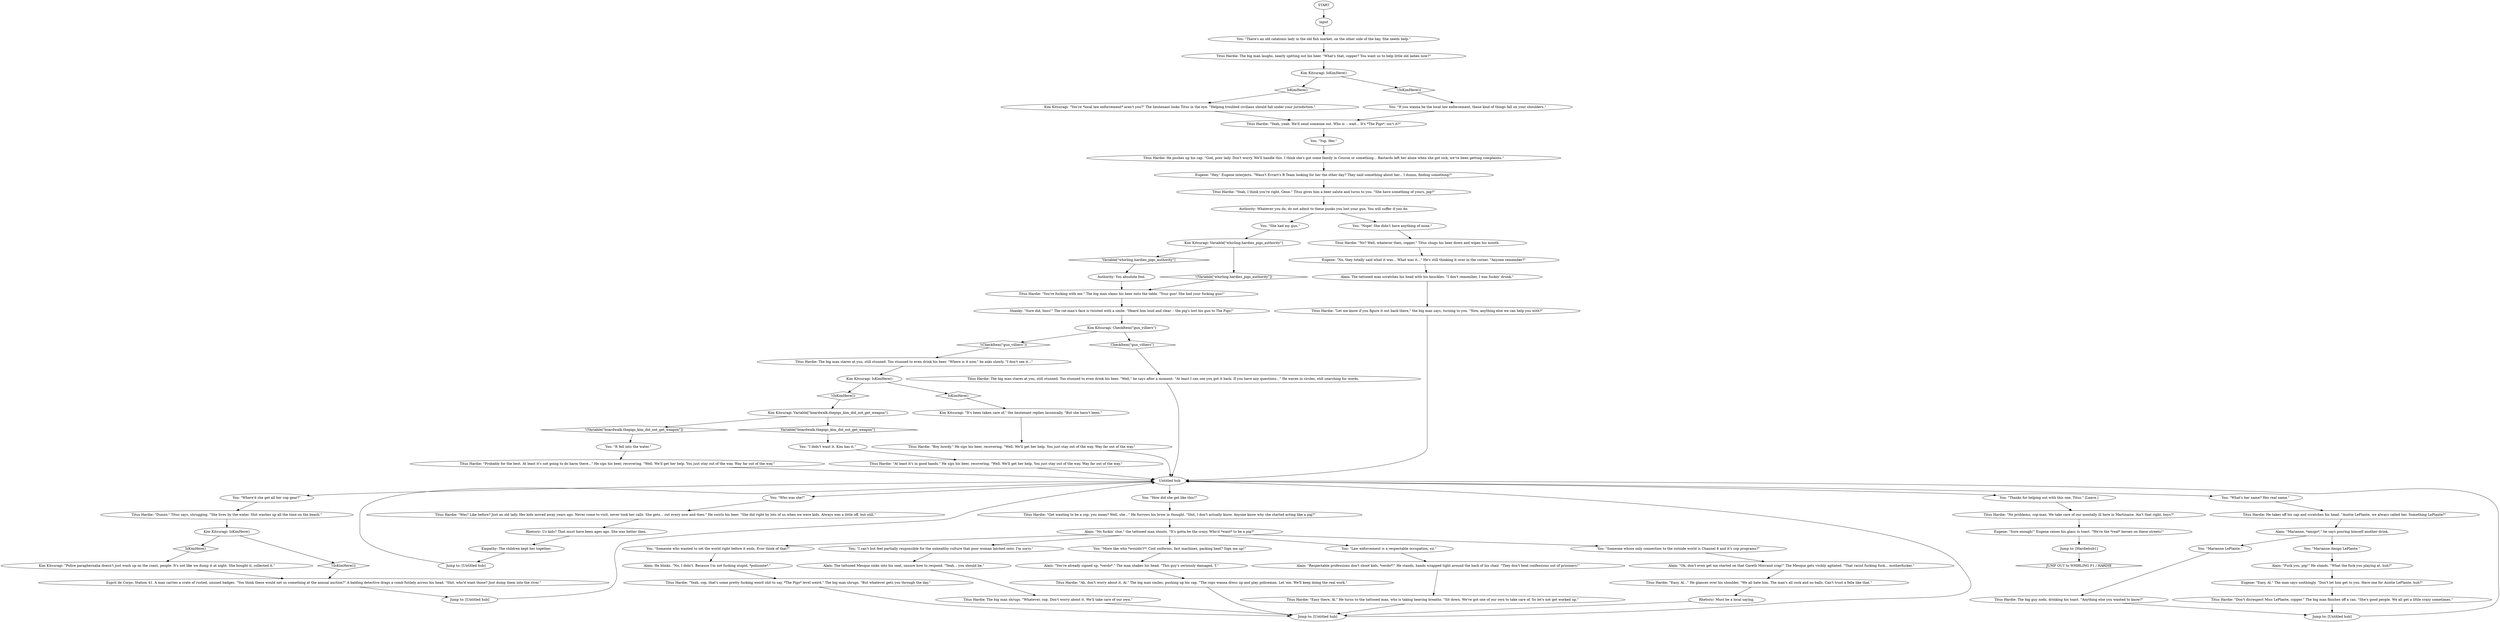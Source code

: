 # WHIRLING F1 / ADDITIONAL CONTENT
# * The Pigs
#* Working class husband.
# ==================================================
digraph G {
	  0 [label="START"];
	  1 [label="input"];
	  2 [label="Kim Kitsuragi: \"You're *local law enforcement* aren't you?\" The lieutenant looks Titus in the eye. \"Helping troubled civilians should fall under your jurisdiction.\""];
	  3 [label="Titus Hardie: \"Yeah, I think you're right, Gene.\" Titus gives him a beer salute and turns to you. \"She have something of yours, pig?\""];
	  4 [label="You: \"Law enforcement is a respectable occupation, sir.\""];
	  5 [label="Titus Hardie: \"Was? Like before? Just an old lady. Her kids moved away years ago. Never come to visit, never took her calls. She gets... out every now and then.\" He swirls his beer. \"She did right by lots of us when we were kids. Always was a little off, but still.\""];
	  6 [label="You: \"It fell into the water.\""];
	  7 [label="Titus Hardie: The big man shrugs. \"Whatever, cop. Don't worry about it. We'll take care of our own.\""];
	  8 [label="Titus Hardie: The big man laughs, nearly spitting out his beer. \"What's that, copper? You want us to help little old ladies now?\""];
	  9 [label="You: \"Yup. Her.\""];
	  10 [label="Titus Hardie: \"Boy howdy.\" He sips his beer, recovering. \"Well. We'll get her help. You just stay out of the way. Way far out of the way.\""];
	  11 [label="You: \"Where'd she get all her cop gear?\""];
	  12 [label="Eugene: \"No, they totally said what it was... What was it...\" He's still thinking it over in the corner. \"Anyone remember?\""];
	  13 [label="Alain: The tattooed man scratches his head with his knuckles. \"I don't remember, I was fuckin' drunk.\""];
	  14 [label="Titus Hardie: He takes off his cap and scratches his head. \"Auntie LePlante, we always called her. Something LePlante?\""];
	  15 [label="Alain: \"Respectable professions don't shoot kids, *cerdo*!\" He stands, hands wrapped tight around the back of his chair. \"They don't beat confessions out of prisoners!\""];
	  16 [label="Authority: You absolute fool."];
	  17 [label="Titus Hardie: \"Ah, don't worry about it, Al.\" The big man smiles, pushing up his cap. \"The cops wanna dress up and play policeman. Let 'em. We'll keep doing the real work.\""];
	  18 [label="Shanky: \"Sure did, boss!\" The rat-man's face is twisted with a smile. \"Heard him loud and clear -- the pig's lost his gun to The Pigs!\""];
	  19 [label="Kim Kitsuragi: IsKimHere()"];
	  20 [label="IsKimHere()", shape=diamond];
	  21 [label="!(IsKimHere())", shape=diamond];
	  22 [label="Alain: \"Marianne, *amigo*,\" he says pouring himself another drink."];
	  23 [label="You: \"Marianne Amigo LePlante.\""];
	  24 [label="You: \"Who was she?\""];
	  25 [label="Titus Hardie: \"Yeah, yeah. We'll send someone out. Who is -- wait... It's *The Pigs*, isn't it?\""];
	  26 [label="You: \"She had my gun.\""];
	  27 [label="Jump to: [Untitled hub]"];
	  28 [label="Titus Hardie: He pushes up his cap. \"God, poor lady. Don't worry. We'll handle this. I think she's got some family in Couron or something... Bastards left her alone when she got sick, we've been getting complaints.\""];
	  29 [label="Titus Hardie: \"Yeah, cop, that's some pretty fucking weird shit to say. *The Pigs* level weird.\" The big man shrugs. \"But whatever gets you through the day.\""];
	  30 [label="Titus Hardie: The big man stares at you, still stunned. Too stunned to even drink his beer. \"Well,\" he says after a moment. \"At least I can see you got it back. If you have any questions...\" He waves in circles, still searching for words."];
	  31 [label="Kim Kitsuragi: Variable[\"whirling.hardies_pigs_authority\"]"];
	  32 [label="Variable[\"whirling.hardies_pigs_authority\"]", shape=diamond];
	  33 [label="!(Variable[\"whirling.hardies_pigs_authority\"])", shape=diamond];
	  35 [label="You: \"How did she get like this?\""];
	  36 [label="Kim Kitsuragi: Variable[\"boardwalk.thepigs_kim_did_not_get_weapon\"]"];
	  37 [label="Variable[\"boardwalk.thepigs_kim_did_not_get_weapon\"]", shape=diamond];
	  38 [label="!(Variable[\"boardwalk.thepigs_kim_did_not_get_weapon\"])", shape=diamond];
	  39 [label="You: \"If you wanna be the local law enforcement, these kind of things fall on your shoulders.\""];
	  40 [label="Titus Hardie: The big guy nods, drinking his toast. \"Anything else you wanted to know?\""];
	  41 [label="Jump to: [Untitled hub]"];
	  42 [label="Jump to: [Untitled hub]"];
	  43 [label="Kim Kitsuragi: IsKimHere()"];
	  44 [label="IsKimHere()", shape=diamond];
	  45 [label="!(IsKimHere())", shape=diamond];
	  46 [label="Rhetoric: Us kids? That must have been ages ago. She was better then."];
	  47 [label="Titus Hardie: \"You're fucking with me.\" The big man slams his beer onto the table. \"Your gun! She had your fucking gun!\""];
	  48 [label="Titus Hardie: \"Let me know if you figure it out back there,\" the big man says, turning to you. \"Now, anything else we can help you with?\""];
	  49 [label="Kim Kitsuragi: CheckItem(\"gun_villiers\")"];
	  50 [label="CheckItem(\"gun_villiers\")", shape=diamond];
	  51 [label="!(CheckItem(\"gun_villiers\"))", shape=diamond];
	  52 [label="Authority: Whatever you do, do not admit to these punks you lost your gun. You will suffer if you do."];
	  53 [label="Kim Kitsuragi: IsKimHere()"];
	  54 [label="IsKimHere()", shape=diamond];
	  55 [label="!(IsKimHere())", shape=diamond];
	  56 [label="Kim Kitsuragi: \"Police paraphernalia doesn't just wash up on the coast, people. It's not like we dump it at night. She bought it, collected it.\""];
	  57 [label="Titus Hardie: \"Easy, Al...\" He glances over his shoulder. \"We all hate him. The man's all cock and no balls. Can't trust a fella like that.\""];
	  58 [label="You: \"Nope! She didn't have anything of mine.\""];
	  59 [label="Eugene: \"Easy, Al.\" The man says soothingly. \"Don't let him get to you. Have one for Auntie LePlante, huh?\""];
	  60 [label="Titus Hardie: \"Easy there, Al.\" He turns to the tattooed man, who is taking heaving breaths. \"Sit down. We've got one of our own to take care of. So let's not get worked up.\""];
	  61 [label="Jump to: [Hardiehub1]"];
	  62 [label="Eugene: \"Hey,\" Eugene interjects. \"Wasn't Evrart's B Team looking for her the other day? They said something about her... I dunno, finding something?\""];
	  63 [label="Titus Hardie: \"Get wanting to be a cop, you mean? Well, she...\" He furrows his brow in thought. \"Shit, I don't actually know. Anyone know why she started acting like a pig?\""];
	  64 [label="Titus Hardie: The big man stares at you, still stunned. Too stunned to even drink his beer. \"Where is it now,\" he asks slowly. \"I don't see it...\""];
	  65 [label="You: \"Thanks for helping out with this one, Titus.\" [Leave.]"];
	  66 [label="Titus Hardie: \"No problemo, cop-man. We take care of our mentally ill here in Martinaise. Ain't that right, boys?\""];
	  67 [label="You: \"Someone whose only connection to the outside world is Channel 8 and it's cop programs?\""];
	  68 [label="Rhetoric: Must be a local saying."];
	  69 [label="Alain: The tattooed Mesque sinks into his seat, unsure how to respond. \"Yeah... you should be.\""];
	  70 [label="Jump to: [Untitled hub]"];
	  71 [label="Titus Hardie: \"At least it's in good hands.\" He sips his beer, recovering. \"Well. We'll get her help. You just stay out of the way. Way far out of the way.\""];
	  72 [label="Titus Hardie: \"Dunno,\" Titus says, shrugging. \"She lives by the water. Shit washes up all the time on the beach.\""];
	  73 [label="Empathy: The children kept her together."];
	  74 [label="You: \"There's an old catatonic lady in the old fish market, on the other side of the bay. She needs help.\""];
	  75 [label="Eugene: \"Sure enough!\" Eugene raises his glass in toast. \"We're the *real* heroes on these streets!\""];
	  76 [label="Alain: \"Oh, don't even get me started on that Gareth Morrand crap!\" The Mesque gets visibly agitated. \"That racist fucking fuck... motherfucker.\""];
	  77 [label="Alain: \"Fuck you, pig!\" He stands. \"What the fuck you playing at, huh?\""];
	  78 [label="You: \"I didn't want it. Kim has it.\""];
	  79 [label="Kim Kitsuragi: \"It's been taken care of,\" the lieutenant replies laconically. \"But she hasn't been.\""];
	  80 [label="You: \"Marianne LePlante.\""];
	  81 [label="Titus Hardie: \"No? Well, whatever then, copper.\" Titus chugs his beer down and wipes his mouth."];
	  82 [label="Alain: \"No fuckin' clue,\" the tattooed man shouts. \"It's gotta be the crazy. Who'd *want* to be a pig?\""];
	  83 [label="You: \"Someone who wanted to set the world right before it ends. Ever think of that?\""];
	  84 [label="You: \"I can't but feel partially responsible for the unhealthy culture that poor woman latched onto. I'm sorry.\""];
	  85 [label="You: \"More like who *wouldn't*! Cool uniforms, fast machines, packing heat? Sign me up!\""];
	  86 [label="Titus Hardie: \"Probably for the best. At least it's not going to do harm there...\" He sips his beer, recovering. \"Well. We'll get her help. You just stay out of the way. Way far out of the way.\""];
	  87 [label="Alain: He blinks. \"No, I didn't. Because I'm not fucking stupid, *polizonte*.\""];
	  88 [label="You: \"What's her name? Her real name.\""];
	  89 [label="Alain: \"You're already signed up, *cerdo*.\" The man shakes his head. \"This guy's seriously damaged, T.\""];
	  90 [label="Titus Hardie: \"Don't disrespect Miss LePlante, copper.\" The big man finishes off a can. \"She's good people. We all get a little crazy sometimes.\""];
	  91 [label="Untitled hub"];
	  92 [label="Esprit de Corps: Station 41. A man carries a crate of rusted, unused badges. \"You think these would net us something at the annual auction?\" A balding detective drags a comb futilely across his head. \"Shit, who'd want those? Just dump them into the river.\""];
	  6400161 [label="JUMP OUT to WHIRLING F1 / HARDIE", shape=diamond];
	  0 -> 1
	  1 -> 74
	  2 -> 25
	  3 -> 52
	  4 -> 15
	  5 -> 46
	  6 -> 86
	  7 -> 70
	  8 -> 43
	  9 -> 28
	  10 -> 91
	  11 -> 72
	  12 -> 13
	  13 -> 48
	  14 -> 22
	  15 -> 60
	  16 -> 47
	  17 -> 70
	  18 -> 49
	  19 -> 20
	  19 -> 21
	  20 -> 79
	  21 -> 36
	  22 -> 80
	  22 -> 23
	  23 -> 77
	  24 -> 5
	  25 -> 9
	  26 -> 31
	  27 -> 91
	  28 -> 62
	  29 -> 70
	  30 -> 91
	  31 -> 32
	  31 -> 33
	  32 -> 16
	  33 -> 47
	  35 -> 63
	  36 -> 37
	  36 -> 38
	  37 -> 78
	  38 -> 6
	  39 -> 25
	  40 -> 27
	  41 -> 91
	  42 -> 91
	  43 -> 44
	  43 -> 45
	  44 -> 2
	  45 -> 39
	  46 -> 73
	  47 -> 18
	  48 -> 91
	  49 -> 50
	  49 -> 51
	  50 -> 30
	  51 -> 64
	  52 -> 26
	  52 -> 58
	  53 -> 54
	  53 -> 55
	  54 -> 56
	  55 -> 92
	  56 -> 92
	  57 -> 68
	  58 -> 81
	  59 -> 90
	  60 -> 70
	  61 -> 6400161
	  62 -> 3
	  63 -> 82
	  64 -> 19
	  65 -> 66
	  66 -> 75
	  67 -> 76
	  68 -> 70
	  69 -> 7
	  70 -> 91
	  71 -> 91
	  72 -> 53
	  73 -> 41
	  74 -> 8
	  75 -> 61
	  76 -> 57
	  77 -> 59
	  78 -> 71
	  79 -> 10
	  80 -> 40
	  81 -> 12
	  82 -> 67
	  82 -> 4
	  82 -> 83
	  82 -> 84
	  82 -> 85
	  83 -> 87
	  84 -> 69
	  85 -> 89
	  86 -> 91
	  87 -> 29
	  88 -> 14
	  89 -> 17
	  90 -> 27
	  91 -> 65
	  91 -> 35
	  91 -> 11
	  91 -> 88
	  91 -> 24
	  92 -> 42
}

